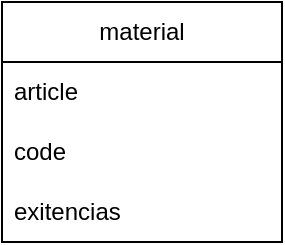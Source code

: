 <mxfile version="22.0.8" type="github">
  <diagram name="Página-1" id="I9j9g6QyKJc5Fgf5lQwj">
    <mxGraphModel dx="1050" dy="542" grid="1" gridSize="10" guides="1" tooltips="1" connect="1" arrows="1" fold="1" page="1" pageScale="1" pageWidth="827" pageHeight="1169" math="0" shadow="0">
      <root>
        <mxCell id="0" />
        <mxCell id="1" parent="0" />
        <mxCell id="2Vl5YmwGTYaNifd6JvEB-1" value="material" style="swimlane;fontStyle=0;childLayout=stackLayout;horizontal=1;startSize=30;horizontalStack=0;resizeParent=1;resizeParentMax=0;resizeLast=0;collapsible=1;marginBottom=0;whiteSpace=wrap;html=1;" vertex="1" parent="1">
          <mxGeometry x="220" y="130" width="140" height="120" as="geometry" />
        </mxCell>
        <mxCell id="2Vl5YmwGTYaNifd6JvEB-2" value="article" style="text;strokeColor=none;fillColor=none;align=left;verticalAlign=middle;spacingLeft=4;spacingRight=4;overflow=hidden;points=[[0,0.5],[1,0.5]];portConstraint=eastwest;rotatable=0;whiteSpace=wrap;html=1;" vertex="1" parent="2Vl5YmwGTYaNifd6JvEB-1">
          <mxGeometry y="30" width="140" height="30" as="geometry" />
        </mxCell>
        <mxCell id="2Vl5YmwGTYaNifd6JvEB-3" value="code" style="text;strokeColor=none;fillColor=none;align=left;verticalAlign=middle;spacingLeft=4;spacingRight=4;overflow=hidden;points=[[0,0.5],[1,0.5]];portConstraint=eastwest;rotatable=0;whiteSpace=wrap;html=1;" vertex="1" parent="2Vl5YmwGTYaNifd6JvEB-1">
          <mxGeometry y="60" width="140" height="30" as="geometry" />
        </mxCell>
        <mxCell id="2Vl5YmwGTYaNifd6JvEB-4" value="exitencias" style="text;strokeColor=none;fillColor=none;align=left;verticalAlign=middle;spacingLeft=4;spacingRight=4;overflow=hidden;points=[[0,0.5],[1,0.5]];portConstraint=eastwest;rotatable=0;whiteSpace=wrap;html=1;" vertex="1" parent="2Vl5YmwGTYaNifd6JvEB-1">
          <mxGeometry y="90" width="140" height="30" as="geometry" />
        </mxCell>
      </root>
    </mxGraphModel>
  </diagram>
</mxfile>
